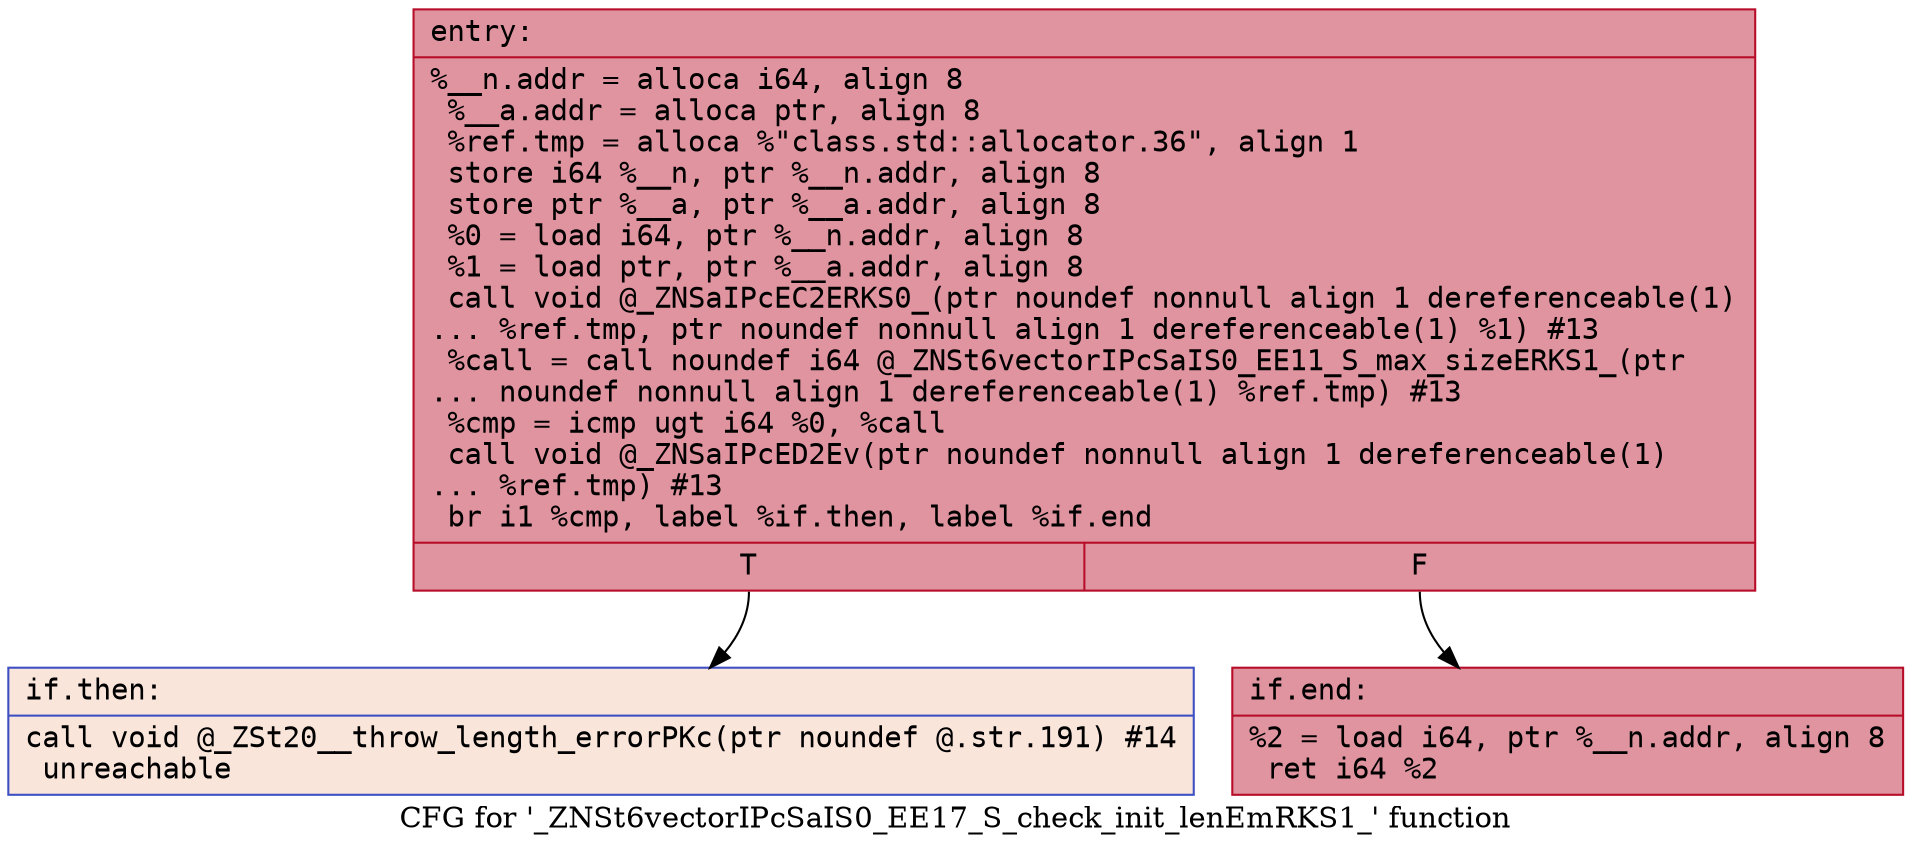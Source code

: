 digraph "CFG for '_ZNSt6vectorIPcSaIS0_EE17_S_check_init_lenEmRKS1_' function" {
	label="CFG for '_ZNSt6vectorIPcSaIS0_EE17_S_check_init_lenEmRKS1_' function";

	Node0x561f16543e90 [shape=record,color="#b70d28ff", style=filled, fillcolor="#b70d2870" fontname="Courier",label="{entry:\l|  %__n.addr = alloca i64, align 8\l  %__a.addr = alloca ptr, align 8\l  %ref.tmp = alloca %\"class.std::allocator.36\", align 1\l  store i64 %__n, ptr %__n.addr, align 8\l  store ptr %__a, ptr %__a.addr, align 8\l  %0 = load i64, ptr %__n.addr, align 8\l  %1 = load ptr, ptr %__a.addr, align 8\l  call void @_ZNSaIPcEC2ERKS0_(ptr noundef nonnull align 1 dereferenceable(1)\l... %ref.tmp, ptr noundef nonnull align 1 dereferenceable(1) %1) #13\l  %call = call noundef i64 @_ZNSt6vectorIPcSaIS0_EE11_S_max_sizeERKS1_(ptr\l... noundef nonnull align 1 dereferenceable(1) %ref.tmp) #13\l  %cmp = icmp ugt i64 %0, %call\l  call void @_ZNSaIPcED2Ev(ptr noundef nonnull align 1 dereferenceable(1)\l... %ref.tmp) #13\l  br i1 %cmp, label %if.then, label %if.end\l|{<s0>T|<s1>F}}"];
	Node0x561f16543e90:s0 -> Node0x561f16544780[tooltip="entry -> if.then\nProbability 0.00%" ];
	Node0x561f16543e90:s1 -> Node0x561f165447d0[tooltip="entry -> if.end\nProbability 100.00%" ];
	Node0x561f16544780 [shape=record,color="#3d50c3ff", style=filled, fillcolor="#f4c5ad70" fontname="Courier",label="{if.then:\l|  call void @_ZSt20__throw_length_errorPKc(ptr noundef @.str.191) #14\l  unreachable\l}"];
	Node0x561f165447d0 [shape=record,color="#b70d28ff", style=filled, fillcolor="#b70d2870" fontname="Courier",label="{if.end:\l|  %2 = load i64, ptr %__n.addr, align 8\l  ret i64 %2\l}"];
}
